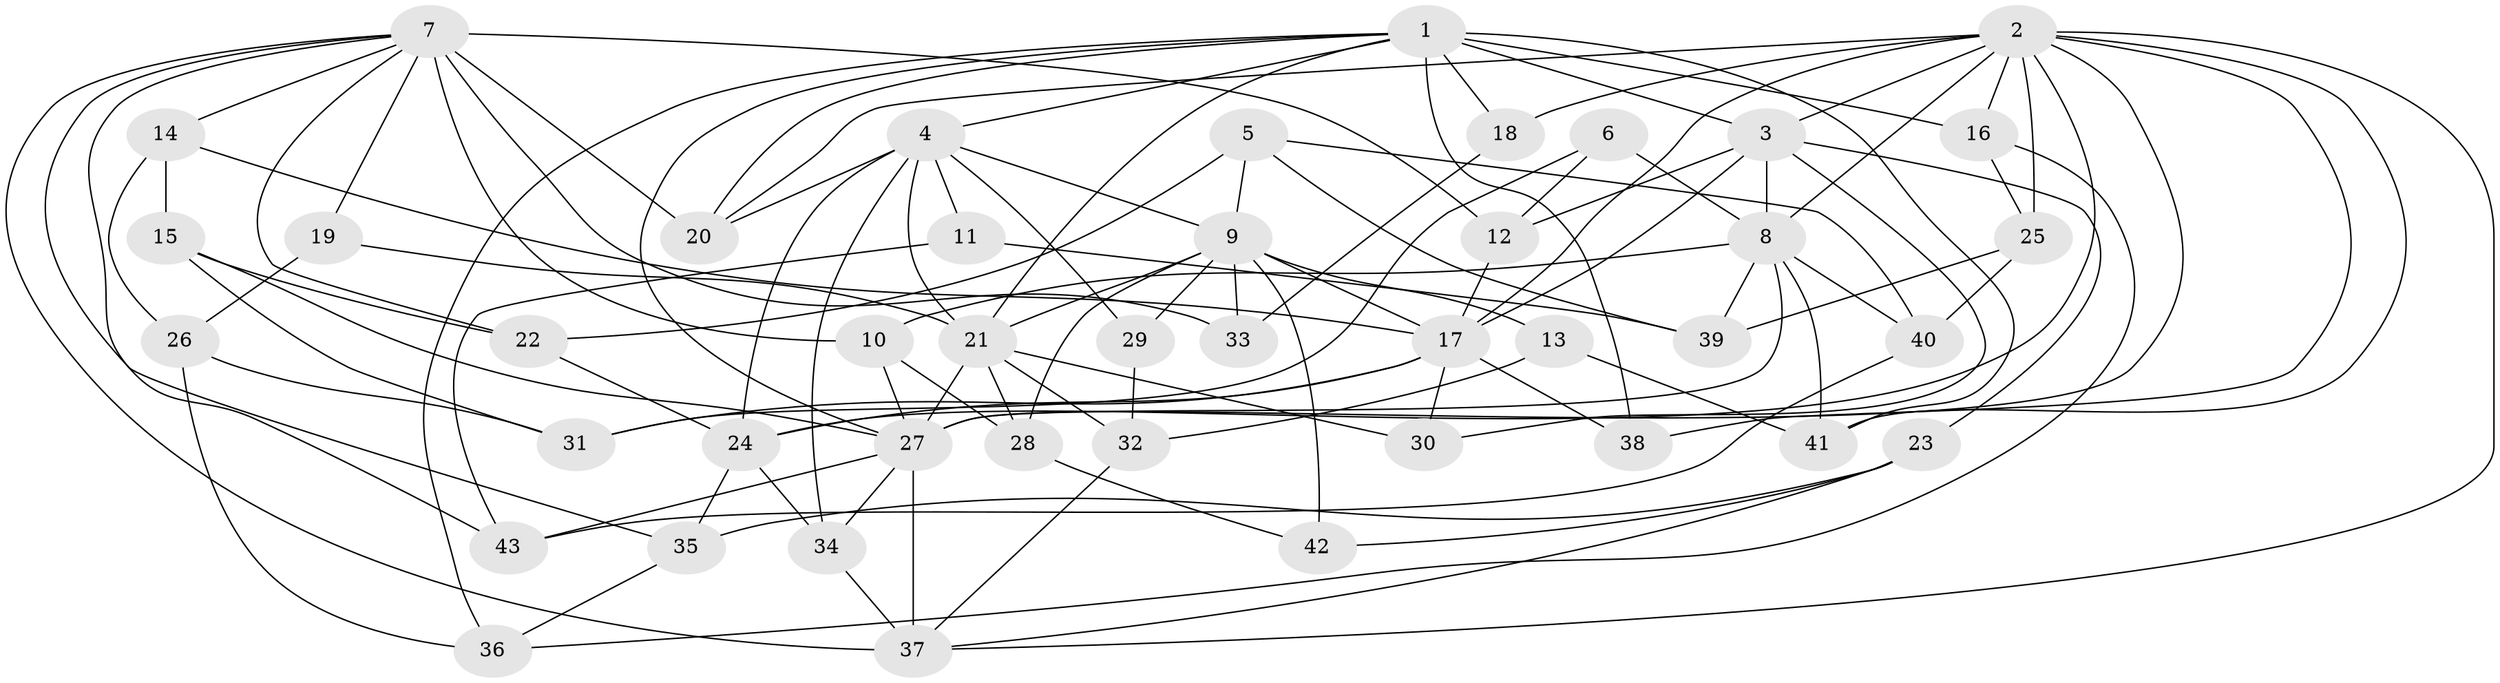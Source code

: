 // original degree distribution, {4: 1.0}
// Generated by graph-tools (version 1.1) at 2025/37/03/09/25 02:37:50]
// undirected, 43 vertices, 108 edges
graph export_dot {
graph [start="1"]
  node [color=gray90,style=filled];
  1;
  2;
  3;
  4;
  5;
  6;
  7;
  8;
  9;
  10;
  11;
  12;
  13;
  14;
  15;
  16;
  17;
  18;
  19;
  20;
  21;
  22;
  23;
  24;
  25;
  26;
  27;
  28;
  29;
  30;
  31;
  32;
  33;
  34;
  35;
  36;
  37;
  38;
  39;
  40;
  41;
  42;
  43;
  1 -- 3 [weight=1.0];
  1 -- 4 [weight=1.0];
  1 -- 16 [weight=1.0];
  1 -- 18 [weight=2.0];
  1 -- 20 [weight=1.0];
  1 -- 21 [weight=1.0];
  1 -- 27 [weight=1.0];
  1 -- 36 [weight=1.0];
  1 -- 38 [weight=2.0];
  1 -- 41 [weight=1.0];
  2 -- 3 [weight=1.0];
  2 -- 8 [weight=1.0];
  2 -- 16 [weight=1.0];
  2 -- 17 [weight=1.0];
  2 -- 18 [weight=1.0];
  2 -- 20 [weight=1.0];
  2 -- 24 [weight=1.0];
  2 -- 25 [weight=1.0];
  2 -- 27 [weight=1.0];
  2 -- 37 [weight=1.0];
  2 -- 38 [weight=1.0];
  2 -- 41 [weight=1.0];
  3 -- 8 [weight=1.0];
  3 -- 12 [weight=1.0];
  3 -- 17 [weight=2.0];
  3 -- 23 [weight=1.0];
  3 -- 30 [weight=1.0];
  4 -- 9 [weight=1.0];
  4 -- 11 [weight=2.0];
  4 -- 20 [weight=1.0];
  4 -- 21 [weight=1.0];
  4 -- 24 [weight=3.0];
  4 -- 29 [weight=2.0];
  4 -- 34 [weight=1.0];
  5 -- 9 [weight=1.0];
  5 -- 22 [weight=1.0];
  5 -- 39 [weight=1.0];
  5 -- 40 [weight=1.0];
  6 -- 8 [weight=2.0];
  6 -- 12 [weight=1.0];
  6 -- 31 [weight=1.0];
  7 -- 10 [weight=3.0];
  7 -- 12 [weight=1.0];
  7 -- 14 [weight=1.0];
  7 -- 19 [weight=1.0];
  7 -- 20 [weight=1.0];
  7 -- 22 [weight=1.0];
  7 -- 33 [weight=1.0];
  7 -- 35 [weight=1.0];
  7 -- 37 [weight=1.0];
  7 -- 43 [weight=1.0];
  8 -- 10 [weight=1.0];
  8 -- 27 [weight=2.0];
  8 -- 39 [weight=1.0];
  8 -- 40 [weight=1.0];
  8 -- 41 [weight=1.0];
  9 -- 13 [weight=2.0];
  9 -- 17 [weight=1.0];
  9 -- 21 [weight=1.0];
  9 -- 28 [weight=1.0];
  9 -- 29 [weight=1.0];
  9 -- 33 [weight=2.0];
  9 -- 42 [weight=2.0];
  10 -- 27 [weight=1.0];
  10 -- 28 [weight=1.0];
  11 -- 39 [weight=1.0];
  11 -- 43 [weight=1.0];
  12 -- 17 [weight=1.0];
  13 -- 32 [weight=1.0];
  13 -- 41 [weight=1.0];
  14 -- 15 [weight=1.0];
  14 -- 17 [weight=1.0];
  14 -- 26 [weight=1.0];
  15 -- 22 [weight=1.0];
  15 -- 27 [weight=1.0];
  15 -- 31 [weight=1.0];
  16 -- 25 [weight=1.0];
  16 -- 36 [weight=1.0];
  17 -- 24 [weight=1.0];
  17 -- 30 [weight=1.0];
  17 -- 31 [weight=1.0];
  17 -- 38 [weight=1.0];
  18 -- 33 [weight=1.0];
  19 -- 21 [weight=2.0];
  19 -- 26 [weight=1.0];
  21 -- 27 [weight=1.0];
  21 -- 28 [weight=1.0];
  21 -- 30 [weight=2.0];
  21 -- 32 [weight=1.0];
  22 -- 24 [weight=1.0];
  23 -- 35 [weight=1.0];
  23 -- 37 [weight=1.0];
  23 -- 42 [weight=1.0];
  24 -- 34 [weight=1.0];
  24 -- 35 [weight=1.0];
  25 -- 39 [weight=1.0];
  25 -- 40 [weight=1.0];
  26 -- 31 [weight=1.0];
  26 -- 36 [weight=1.0];
  27 -- 34 [weight=1.0];
  27 -- 37 [weight=3.0];
  27 -- 43 [weight=1.0];
  28 -- 42 [weight=1.0];
  29 -- 32 [weight=1.0];
  32 -- 37 [weight=1.0];
  34 -- 37 [weight=1.0];
  35 -- 36 [weight=1.0];
  40 -- 43 [weight=1.0];
}
